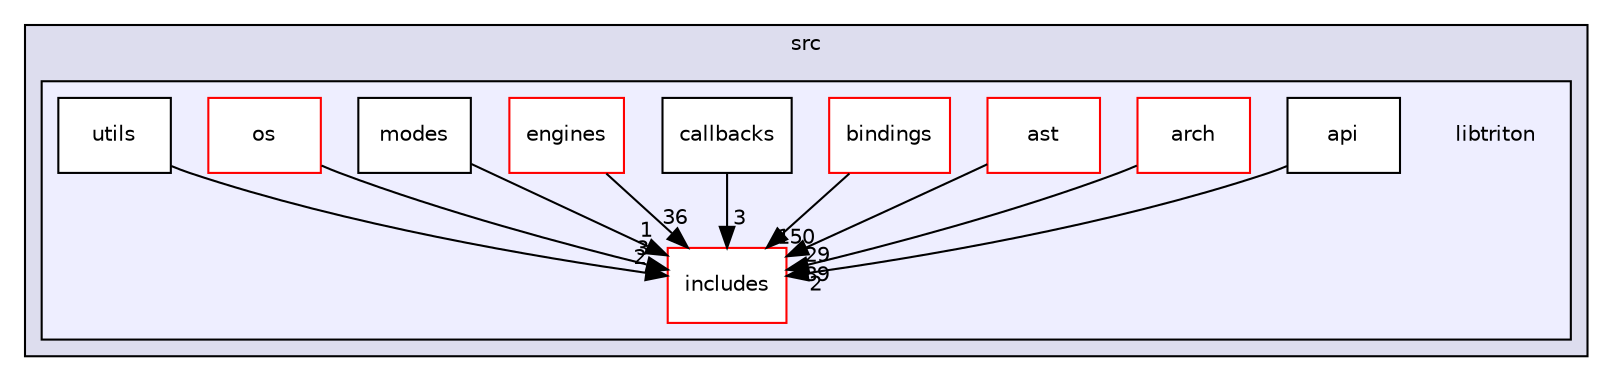 digraph "/home/ubuntu/projects/pin-2.14/source/tools/Triton/src/libtriton" {
  compound=true
  node [ fontsize="10", fontname="Helvetica"];
  edge [ labelfontsize="10", labelfontname="Helvetica"];
  subgraph clusterdir_68267d1309a1af8e8297ef4c3efbcdba {
    graph [ bgcolor="#ddddee", pencolor="black", label="src" fontname="Helvetica", fontsize="10", URL="dir_68267d1309a1af8e8297ef4c3efbcdba.html"]
  subgraph clusterdir_6826be0f3781bbf5456339e274d7c653 {
    graph [ bgcolor="#eeeeff", pencolor="black", label="" URL="dir_6826be0f3781bbf5456339e274d7c653.html"];
    dir_6826be0f3781bbf5456339e274d7c653 [shape=plaintext label="libtriton"];
    dir_e591c172e12f02a97b3a32a0a8c126aa [shape=box label="api" color="black" fillcolor="white" style="filled" URL="dir_e591c172e12f02a97b3a32a0a8c126aa.html"];
    dir_235acb633cc6470ffe7c474fd8c4964d [shape=box label="arch" color="red" fillcolor="white" style="filled" URL="dir_235acb633cc6470ffe7c474fd8c4964d.html"];
    dir_d14ccd332cda101c5bd89ea0107f3ea8 [shape=box label="ast" color="red" fillcolor="white" style="filled" URL="dir_d14ccd332cda101c5bd89ea0107f3ea8.html"];
    dir_98927eaed809121784a8363d998e0634 [shape=box label="bindings" color="red" fillcolor="white" style="filled" URL="dir_98927eaed809121784a8363d998e0634.html"];
    dir_83d70a19af91f0e0d5dc846a3f76a9c3 [shape=box label="callbacks" color="black" fillcolor="white" style="filled" URL="dir_83d70a19af91f0e0d5dc846a3f76a9c3.html"];
    dir_8a4592047e397cc99d5435986dcaa724 [shape=box label="engines" color="red" fillcolor="white" style="filled" URL="dir_8a4592047e397cc99d5435986dcaa724.html"];
    dir_0a436fc82d73b0b9b664d07557632391 [shape=box label="includes" color="red" fillcolor="white" style="filled" URL="dir_0a436fc82d73b0b9b664d07557632391.html"];
    dir_2ff66f8a2934c11b30f96f381801b861 [shape=box label="modes" color="black" fillcolor="white" style="filled" URL="dir_2ff66f8a2934c11b30f96f381801b861.html"];
    dir_7ef6d9a1ab3d50cbf6317e0e90e5160c [shape=box label="os" color="red" fillcolor="white" style="filled" URL="dir_7ef6d9a1ab3d50cbf6317e0e90e5160c.html"];
    dir_e06c410a1143e7e2592e62d845214ab2 [shape=box label="utils" color="black" fillcolor="white" style="filled" URL="dir_e06c410a1143e7e2592e62d845214ab2.html"];
  }
  }
  dir_d14ccd332cda101c5bd89ea0107f3ea8->dir_0a436fc82d73b0b9b664d07557632391 [headlabel="29", labeldistance=1.5 headhref="dir_000010_000024.html"];
  dir_8a4592047e397cc99d5435986dcaa724->dir_0a436fc82d73b0b9b664d07557632391 [headlabel="36", labeldistance=1.5 headhref="dir_000019_000024.html"];
  dir_e06c410a1143e7e2592e62d845214ab2->dir_0a436fc82d73b0b9b664d07557632391 [headlabel="2", labeldistance=1.5 headhref="dir_000029_000024.html"];
  dir_98927eaed809121784a8363d998e0634->dir_0a436fc82d73b0b9b664d07557632391 [headlabel="150", labeldistance=1.5 headhref="dir_000013_000024.html"];
  dir_7ef6d9a1ab3d50cbf6317e0e90e5160c->dir_0a436fc82d73b0b9b664d07557632391 [headlabel="3", labeldistance=1.5 headhref="dir_000027_000024.html"];
  dir_83d70a19af91f0e0d5dc846a3f76a9c3->dir_0a436fc82d73b0b9b664d07557632391 [headlabel="3", labeldistance=1.5 headhref="dir_000018_000024.html"];
  dir_e591c172e12f02a97b3a32a0a8c126aa->dir_0a436fc82d73b0b9b664d07557632391 [headlabel="2", labeldistance=1.5 headhref="dir_000002_000024.html"];
  dir_2ff66f8a2934c11b30f96f381801b861->dir_0a436fc82d73b0b9b664d07557632391 [headlabel="1", labeldistance=1.5 headhref="dir_000026_000024.html"];
  dir_235acb633cc6470ffe7c474fd8c4964d->dir_0a436fc82d73b0b9b664d07557632391 [headlabel="89", labeldistance=1.5 headhref="dir_000005_000024.html"];
}
